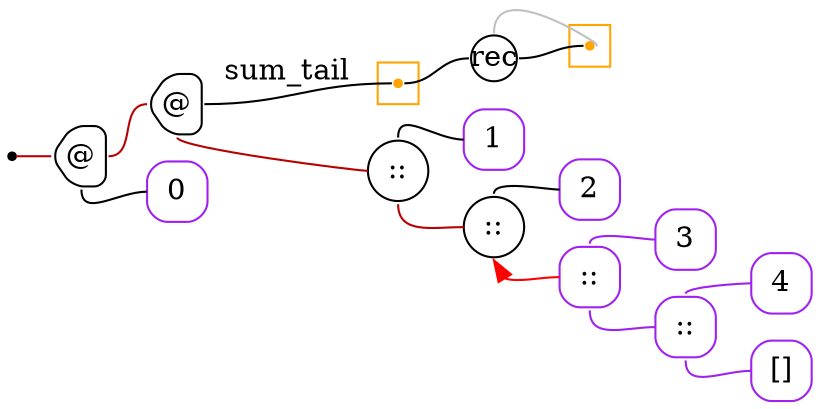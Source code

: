 digraph G {
  rankdir=LR;
  edge[arrowhead=none,arrowtail=none];
  node[fixedsize=true,shape=circle]
  size="9.201041666666667,5.219270833333334";
  labeldistance=0;
  nodesep=.175;
  ranksep=.175;

 nd1[shape=point];
 subgraph cluster_nd60 {
   graph[style=fill,color="orange"];
   ndcluster_nd60[tooltip="nd60",orientation=90,shape=point,color="orange"];
 };
 nd136[label="rec",tooltip="nd136-RecurGraph",style=rounded,width=.3,height=.3,color="#000000"];
   subgraph cluster_nd140 {
     graph[style=fill,color="orange"];
     ndcluster_nd140[tooltip="nd140",orientation=90,shape=point,color="orange"];
   };
 nd7[label="@",tooltip="nd7-AppGraph",style=rounded,orientation=90,shape=house,width=.4,height=.4,color="#000000"];
 nd8[label="@",tooltip="nd8-AppGraph",style=rounded,orientation=90,shape=house,width=.4,height=.4,color="#000000"];
 nd12[label="::",tooltip="nd12-BinOpGraph",style=rounded,width=.4,height=.4,color="#000000"];
   nd16[label="1",tooltip="nd16-ConstGraph",style=rounded,orientation=90,shape=square,width=.4,height=.4,color="purple"];
 nd18[label="::",tooltip="nd18-BinOpGraph",style=rounded,width=.4,height=.4,color="#000000"];
   nd22[label="2",tooltip="nd22-ConstGraph",style=rounded,orientation=90,shape=square,width=.4,height=.4,color="purple"];
   nd28[label="3",tooltip="nd28-ConstGraph",style=rounded,orientation=90,shape=square,width=.4,height=.4,color="purple"];
   nd34[label="4",tooltip="nd34-ConstGraph",style=rounded,orientation=90,shape=square,width=.4,height=.4,color="purple"];
   nd39[label="[]",tooltip="nd39-ConstEmptyGraph",style=rounded,orientation=90,shape=square,width=.4,height=.4,color="purple"];
   nd50[label="0",tooltip="nd50-ConstGraph",style=rounded,orientation=90,shape=square,width=.4,height=.4,color="purple"];
   nd182[label="::",tooltip="nd182-ConstListGraph",style=rounded,orientation=90,shape=square,width=.4,height=.4,color="purple"];
   nd188[label="::",tooltip="nd188-ConstListGraph",style=rounded,orientation=90,shape=square,width=.4,height=.4,color="purple"];

  nd182->nd34[tailport=n,headport=w,color=purple,arrowhead=none,arrowtail=none];
  nd182->nd39[tailport=s,headport=w,color=purple,arrowhead=none,arrowtail=none];
  nd188->nd28[tailport=n,headport=w,color=purple,arrowhead=none,arrowtail=none];
  nd188->nd182[tailport=s,headport=w,color=purple,arrowhead=none,arrowtail=none];
  nd18->nd22[tailport=n,headport=w];
  nd18->nd188[dir=back,headport=w,tailport=s,color=red,arrowtail=normal];
  nd12->nd16[tailport=n,headport=w];
  nd12->nd18[tailport=s,headport=w,color="#b70000",arrowhead=none,arrowtail=none];
  nd8->ndcluster_nd60[label="sum_tail",tailport=e,headport=w];
  nd8->nd12[tailport=s,headport=w,color="#b70000",arrowhead=none,arrowtail=none];
  nd7->nd8[tailport=e,headport=w,color="#b70000",arrowhead=none,arrowtail=none];
  nd7->nd50[tailport=s,headport=w];
  nd1->nd7[tailport=e,headport=w,color="#b70000",arrowhead=none,arrowtail=none];
  ndcluster_nd60->nd136[tailport=e,headport=w,color=black,arrowhead=none,arrowtail=none];
  nd136->ndcluster_nd140[dir=back,headport=e,tailport=n,color=grey,arrowhead=none,arrowtail=none];
  nd136->ndcluster_nd140[tailport=e,headport=w];
}